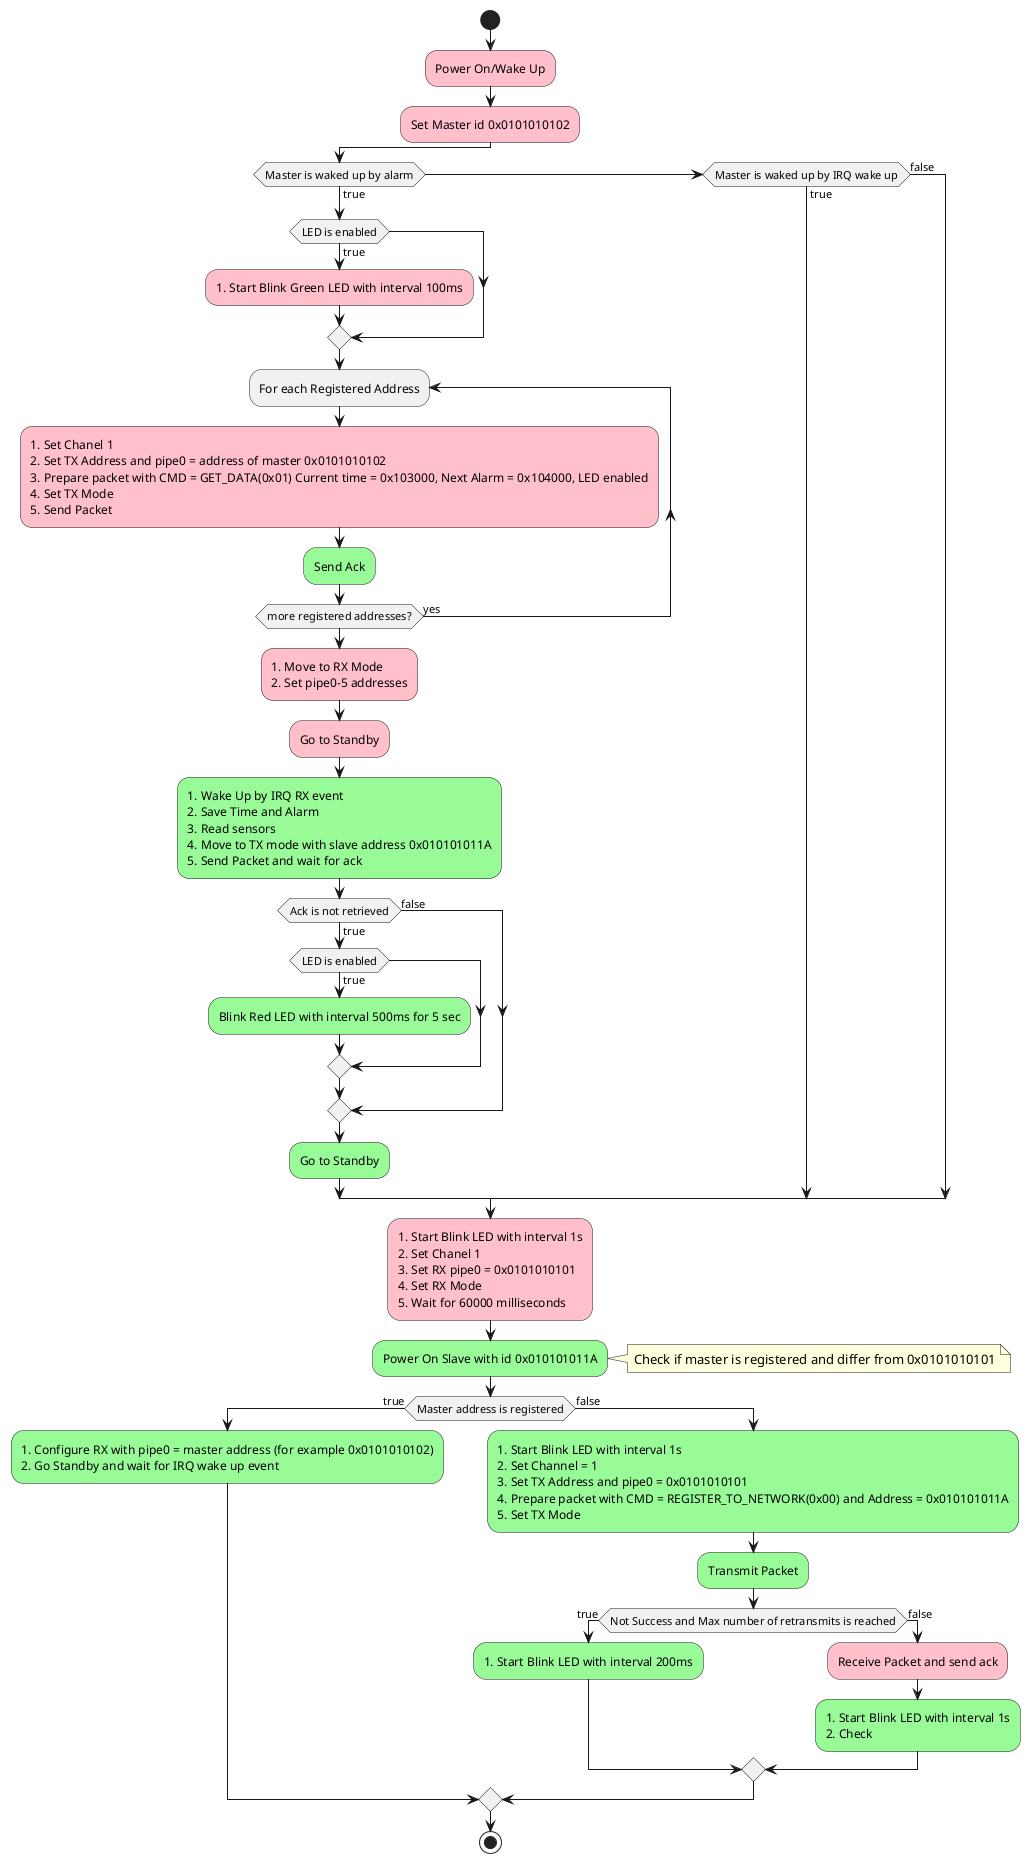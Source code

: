 @startuml
'https://plantuml.com/activity-diagram-beta

start
#pink:Power On/Wake Up;
#pink:Set Master id 0x0101010102;
if (Master is waked up by alarm) then (true)
    if (LED is enabled) then (true)
        #pink:1. Start Blink Green LED with interval 100ms;
    else
    endif
    repeat :For each Registered Address;
        #pink:1. Set Chanel 1
        2. Set TX Address and pipe0 = address of master 0x0101010102
        3. Prepare packet with CMD = GET_DATA(0x01) Current time = 0x103000, Next Alarm = 0x104000, LED enabled
        4. Set TX Mode
        5. Send Packet;
        #palegreen:Send Ack;
    repeat while (more registered addresses?) is (yes)
    #pink:1. Move to RX Mode
    2. Set pipe0-5 addresses;
    #pink:Go to Standby;

    #palegreen:1. Wake Up by IRQ RX event
    2. Save Time and Alarm
    3. Read sensors
    4. Move to TX mode with slave address 0x010101011A
    5. Send Packet and wait for ack;
    if (Ack is not retrieved) then (true)
        if (LED is enabled) then (true)
            #palegreen:Blink Red LED with interval 500ms for 5 sec;
        else
        endif
    else (false)
    endif
    #palegreen:Go to Standby;
elseif (Master is waked up by IRQ wake up) then (true)

else (false)
endif

#pink:1. Start Blink LED with interval 1s
2. Set Chanel 1
3. Set RX pipe0 = 0x0101010101
4. Set RX Mode
5. Wait for 60000 milliseconds;
#palegreen:Power On Slave with id 0x010101011A;
note right
  Check if master is registered and differ from 0x0101010101
end note
if (Master address is registered) then (true)
    #palegreen:1. Configure RX with pipe0 = master address (for example 0x0101010102)
    2. Go Standby and wait for IRQ wake up event;
else (false)
    #palegreen:1. Start Blink LED with interval 1s
    2. Set Channel = 1
    3. Set TX Address and pipe0 = 0x0101010101
    4. Prepare packet with CMD = REGISTER_TO_NETWORK(0x00) and Address = 0x010101011A
    5. Set TX Mode;
    #palegreen:Transmit Packet;
    if (Not Success and Max number of retransmits is reached) then (true)
        #palegreen:1. Start Blink LED with interval 200ms;
    else (false)
        #pink:Receive Packet and send ack;
        #palegreen:1. Start Blink LED with interval 1s
        2. Check ;
    endif
endif


stop

@enduml
